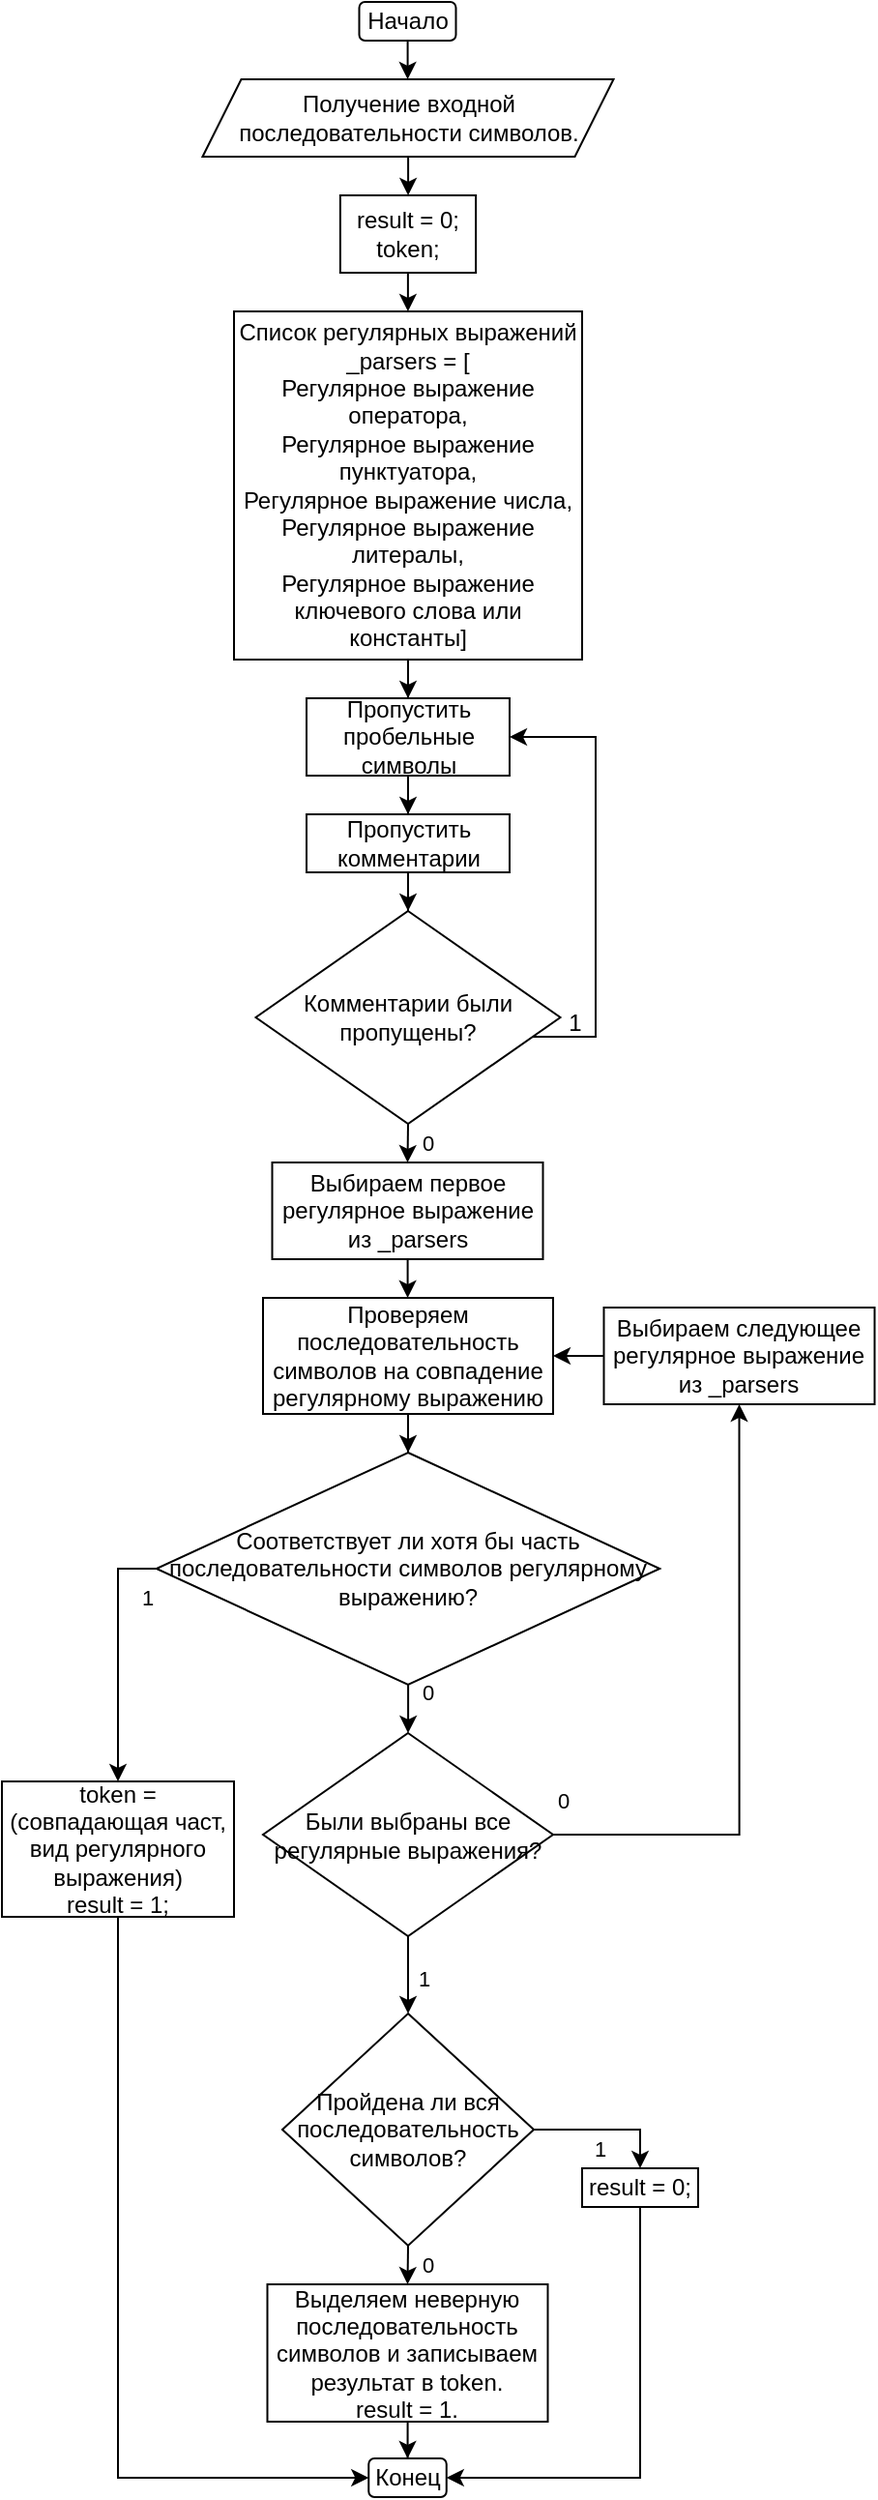 <mxfile version="21.3.4" type="device">
  <diagram name="Страница 1" id="d4FkhzDm0dElPoTRb9qm">
    <mxGraphModel dx="1143" dy="998" grid="1" gridSize="10" guides="1" tooltips="1" connect="1" arrows="1" fold="1" page="1" pageScale="1" pageWidth="827" pageHeight="1169" math="0" shadow="0">
      <root>
        <mxCell id="0" />
        <mxCell id="1" parent="0" />
        <mxCell id="GyAtt9mWyOSctv8jbvV5-4" style="edgeStyle=orthogonalEdgeStyle;rounded=0;orthogonalLoop=1;jettySize=auto;html=1;entryX=0.5;entryY=0;entryDx=0;entryDy=0;" edge="1" parent="1" source="GyAtt9mWyOSctv8jbvV5-1" target="GyAtt9mWyOSctv8jbvV5-3">
          <mxGeometry relative="1" as="geometry">
            <Array as="points" />
          </mxGeometry>
        </mxCell>
        <mxCell id="GyAtt9mWyOSctv8jbvV5-1" value="Начало" style="rounded=1;whiteSpace=wrap;html=1;" vertex="1" parent="1">
          <mxGeometry x="314.75" y="150" width="50" height="20" as="geometry" />
        </mxCell>
        <mxCell id="GyAtt9mWyOSctv8jbvV5-59" style="edgeStyle=orthogonalEdgeStyle;rounded=0;orthogonalLoop=1;jettySize=auto;html=1;entryX=0.5;entryY=0;entryDx=0;entryDy=0;" edge="1" parent="1" source="GyAtt9mWyOSctv8jbvV5-3" target="GyAtt9mWyOSctv8jbvV5-58">
          <mxGeometry relative="1" as="geometry" />
        </mxCell>
        <mxCell id="GyAtt9mWyOSctv8jbvV5-3" value="Получение входной последовательности символов." style="shape=parallelogram;perimeter=parallelogramPerimeter;whiteSpace=wrap;html=1;fixedSize=1;" vertex="1" parent="1">
          <mxGeometry x="233.75" y="190" width="212.5" height="40" as="geometry" />
        </mxCell>
        <mxCell id="GyAtt9mWyOSctv8jbvV5-16" style="edgeStyle=orthogonalEdgeStyle;rounded=0;orthogonalLoop=1;jettySize=auto;html=1;entryX=0.5;entryY=0;entryDx=0;entryDy=0;" edge="1" parent="1" source="GyAtt9mWyOSctv8jbvV5-14" target="GyAtt9mWyOSctv8jbvV5-15">
          <mxGeometry relative="1" as="geometry" />
        </mxCell>
        <mxCell id="GyAtt9mWyOSctv8jbvV5-14" value="Пропустить пробельные символы" style="rounded=0;whiteSpace=wrap;html=1;" vertex="1" parent="1">
          <mxGeometry x="287.5" y="510" width="105" height="40" as="geometry" />
        </mxCell>
        <mxCell id="GyAtt9mWyOSctv8jbvV5-19" style="edgeStyle=orthogonalEdgeStyle;rounded=0;orthogonalLoop=1;jettySize=auto;html=1;entryX=0.5;entryY=0;entryDx=0;entryDy=0;" edge="1" parent="1" source="GyAtt9mWyOSctv8jbvV5-15" target="GyAtt9mWyOSctv8jbvV5-17">
          <mxGeometry relative="1" as="geometry" />
        </mxCell>
        <mxCell id="GyAtt9mWyOSctv8jbvV5-15" value="Пропустить комментарии" style="rounded=0;whiteSpace=wrap;html=1;" vertex="1" parent="1">
          <mxGeometry x="287.5" y="570" width="105" height="30" as="geometry" />
        </mxCell>
        <mxCell id="GyAtt9mWyOSctv8jbvV5-20" style="edgeStyle=orthogonalEdgeStyle;rounded=0;orthogonalLoop=1;jettySize=auto;html=1;entryX=1;entryY=0.5;entryDx=0;entryDy=0;" edge="1" parent="1" source="GyAtt9mWyOSctv8jbvV5-17" target="GyAtt9mWyOSctv8jbvV5-14">
          <mxGeometry relative="1" as="geometry">
            <mxPoint x="454" y="520" as="targetPoint" />
            <Array as="points">
              <mxPoint x="437" y="685" />
              <mxPoint x="437" y="530" />
            </Array>
          </mxGeometry>
        </mxCell>
        <mxCell id="GyAtt9mWyOSctv8jbvV5-24" value="0" style="edgeStyle=orthogonalEdgeStyle;rounded=0;orthogonalLoop=1;jettySize=auto;html=1;exitX=0.5;exitY=1;exitDx=0;exitDy=0;entryX=0.5;entryY=0;entryDx=0;entryDy=0;" edge="1" parent="1" source="GyAtt9mWyOSctv8jbvV5-17" target="GyAtt9mWyOSctv8jbvV5-43">
          <mxGeometry y="10" relative="1" as="geometry">
            <mxPoint x="327.908" y="739.79" as="sourcePoint" />
            <mxPoint x="338.755" y="760" as="targetPoint" />
            <mxPoint as="offset" />
          </mxGeometry>
        </mxCell>
        <mxCell id="GyAtt9mWyOSctv8jbvV5-17" value="Комментарии были пропущены?" style="rhombus;whiteSpace=wrap;html=1;" vertex="1" parent="1">
          <mxGeometry x="261.25" y="620" width="157.5" height="110" as="geometry" />
        </mxCell>
        <mxCell id="GyAtt9mWyOSctv8jbvV5-21" value="1" style="text;html=1;align=center;verticalAlign=middle;resizable=0;points=[];autosize=1;strokeColor=none;fillColor=none;" vertex="1" parent="1">
          <mxGeometry x="411.25" y="663" width="30" height="30" as="geometry" />
        </mxCell>
        <mxCell id="GyAtt9mWyOSctv8jbvV5-42" style="edgeStyle=orthogonalEdgeStyle;rounded=0;orthogonalLoop=1;jettySize=auto;html=1;entryX=0.5;entryY=0;entryDx=0;entryDy=0;" edge="1" parent="1" source="GyAtt9mWyOSctv8jbvV5-40" target="GyAtt9mWyOSctv8jbvV5-14">
          <mxGeometry relative="1" as="geometry" />
        </mxCell>
        <mxCell id="GyAtt9mWyOSctv8jbvV5-40" value="Список регулярных выражений _parsers = [&lt;br&gt;Регулярное выражение оператора,&lt;br&gt;Регулярное выражение пунктуатора,&lt;br&gt;Регулярное выражение числа,&lt;br&gt;Регулярное выражение литералы,&lt;br&gt;Регулярное выражение ключевого слова или константы]" style="rounded=0;whiteSpace=wrap;html=1;" vertex="1" parent="1">
          <mxGeometry x="250" y="310" width="180" height="180" as="geometry" />
        </mxCell>
        <mxCell id="GyAtt9mWyOSctv8jbvV5-45" value="" style="edgeStyle=orthogonalEdgeStyle;rounded=0;orthogonalLoop=1;jettySize=auto;html=1;" edge="1" parent="1" source="GyAtt9mWyOSctv8jbvV5-43" target="GyAtt9mWyOSctv8jbvV5-44">
          <mxGeometry relative="1" as="geometry" />
        </mxCell>
        <mxCell id="GyAtt9mWyOSctv8jbvV5-43" value="Выбираем первое регулярное выражение из _parsers" style="rounded=0;whiteSpace=wrap;html=1;" vertex="1" parent="1">
          <mxGeometry x="269.75" y="750" width="140" height="50" as="geometry" />
        </mxCell>
        <mxCell id="GyAtt9mWyOSctv8jbvV5-47" style="edgeStyle=orthogonalEdgeStyle;rounded=0;orthogonalLoop=1;jettySize=auto;html=1;entryX=0.5;entryY=0;entryDx=0;entryDy=0;" edge="1" parent="1" source="GyAtt9mWyOSctv8jbvV5-44" target="GyAtt9mWyOSctv8jbvV5-46">
          <mxGeometry relative="1" as="geometry" />
        </mxCell>
        <mxCell id="GyAtt9mWyOSctv8jbvV5-44" value="Проверяем последовательность символов на совпадение регулярному выражению" style="rounded=0;whiteSpace=wrap;html=1;" vertex="1" parent="1">
          <mxGeometry x="265" y="820" width="150" height="60" as="geometry" />
        </mxCell>
        <mxCell id="GyAtt9mWyOSctv8jbvV5-51" value="0" style="edgeStyle=orthogonalEdgeStyle;rounded=0;orthogonalLoop=1;jettySize=auto;html=1;entryX=0.5;entryY=0;entryDx=0;entryDy=0;" edge="1" parent="1" source="GyAtt9mWyOSctv8jbvV5-46" target="GyAtt9mWyOSctv8jbvV5-50">
          <mxGeometry x="-0.672" y="10" relative="1" as="geometry">
            <mxPoint as="offset" />
          </mxGeometry>
        </mxCell>
        <mxCell id="GyAtt9mWyOSctv8jbvV5-54" value="1" style="edgeStyle=orthogonalEdgeStyle;rounded=0;orthogonalLoop=1;jettySize=auto;html=1;exitX=0.5;exitY=1;exitDx=0;exitDy=0;entryX=0.5;entryY=0;entryDx=0;entryDy=0;" edge="1" parent="1" source="GyAtt9mWyOSctv8jbvV5-46" target="GyAtt9mWyOSctv8jbvV5-53">
          <mxGeometry x="0.41" y="15" relative="1" as="geometry">
            <Array as="points">
              <mxPoint x="340" y="960" />
              <mxPoint x="190" y="960" />
              <mxPoint x="190" y="1070" />
            </Array>
            <mxPoint as="offset" />
          </mxGeometry>
        </mxCell>
        <mxCell id="GyAtt9mWyOSctv8jbvV5-46" value="Соответствует ли хотя бы часть последовательности символов регулярному выражению?" style="rhombus;whiteSpace=wrap;html=1;" vertex="1" parent="1">
          <mxGeometry x="209.88" y="900" width="260.25" height="120" as="geometry" />
        </mxCell>
        <mxCell id="GyAtt9mWyOSctv8jbvV5-55" style="edgeStyle=orthogonalEdgeStyle;rounded=0;orthogonalLoop=1;jettySize=auto;html=1;entryX=1;entryY=0.5;entryDx=0;entryDy=0;" edge="1" parent="1" source="GyAtt9mWyOSctv8jbvV5-49" target="GyAtt9mWyOSctv8jbvV5-44">
          <mxGeometry relative="1" as="geometry" />
        </mxCell>
        <mxCell id="GyAtt9mWyOSctv8jbvV5-49" value="Выбираем следующее регулярное выражение из _parsers" style="rounded=0;whiteSpace=wrap;html=1;" vertex="1" parent="1">
          <mxGeometry x="441.25" y="825" width="140" height="50" as="geometry" />
        </mxCell>
        <mxCell id="GyAtt9mWyOSctv8jbvV5-52" value="0" style="edgeStyle=orthogonalEdgeStyle;rounded=0;orthogonalLoop=1;jettySize=auto;html=1;entryX=0.5;entryY=1;entryDx=0;entryDy=0;" edge="1" parent="1" source="GyAtt9mWyOSctv8jbvV5-50" target="GyAtt9mWyOSctv8jbvV5-49">
          <mxGeometry x="-0.968" y="18" relative="1" as="geometry">
            <mxPoint x="570" y="870" as="targetPoint" />
            <Array as="points">
              <mxPoint x="511" y="1098" />
            </Array>
            <mxPoint as="offset" />
          </mxGeometry>
        </mxCell>
        <mxCell id="GyAtt9mWyOSctv8jbvV5-56" value="1" style="edgeStyle=orthogonalEdgeStyle;rounded=0;orthogonalLoop=1;jettySize=auto;html=1;entryX=0.5;entryY=0;entryDx=0;entryDy=0;" edge="1" parent="1" source="GyAtt9mWyOSctv8jbvV5-50" target="GyAtt9mWyOSctv8jbvV5-57">
          <mxGeometry x="0.157" y="9" relative="1" as="geometry">
            <mxPoint x="580" y="1040" as="targetPoint" />
            <mxPoint x="-1" y="-1" as="offset" />
          </mxGeometry>
        </mxCell>
        <mxCell id="GyAtt9mWyOSctv8jbvV5-50" value="Были выбраны все регулярные выражения?" style="rhombus;whiteSpace=wrap;html=1;" vertex="1" parent="1">
          <mxGeometry x="265" y="1045" width="150" height="105" as="geometry" />
        </mxCell>
        <mxCell id="GyAtt9mWyOSctv8jbvV5-66" style="edgeStyle=orthogonalEdgeStyle;rounded=0;orthogonalLoop=1;jettySize=auto;html=1;entryX=0;entryY=0.5;entryDx=0;entryDy=0;" edge="1" parent="1" source="GyAtt9mWyOSctv8jbvV5-53" target="GyAtt9mWyOSctv8jbvV5-65">
          <mxGeometry relative="1" as="geometry">
            <Array as="points">
              <mxPoint x="190" y="1430" />
            </Array>
          </mxGeometry>
        </mxCell>
        <mxCell id="GyAtt9mWyOSctv8jbvV5-53" value="token = (совпадающая част, вид регулярного выражения)&lt;br&gt;result = 1;" style="rounded=0;whiteSpace=wrap;html=1;" vertex="1" parent="1">
          <mxGeometry x="130" y="1070" width="120" height="70" as="geometry" />
        </mxCell>
        <mxCell id="GyAtt9mWyOSctv8jbvV5-61" value="1" style="edgeStyle=orthogonalEdgeStyle;rounded=0;orthogonalLoop=1;jettySize=auto;html=1;entryX=0.5;entryY=0;entryDx=0;entryDy=0;" edge="1" parent="1" source="GyAtt9mWyOSctv8jbvV5-57" target="GyAtt9mWyOSctv8jbvV5-62">
          <mxGeometry x="-0.099" y="-10" relative="1" as="geometry">
            <mxPoint x="460" y="1090" as="targetPoint" />
            <mxPoint as="offset" />
          </mxGeometry>
        </mxCell>
        <mxCell id="GyAtt9mWyOSctv8jbvV5-64" value="0" style="edgeStyle=orthogonalEdgeStyle;rounded=0;orthogonalLoop=1;jettySize=auto;html=1;exitX=0.5;exitY=1;exitDx=0;exitDy=0;entryX=0.5;entryY=0;entryDx=0;entryDy=0;" edge="1" parent="1" source="GyAtt9mWyOSctv8jbvV5-57" target="GyAtt9mWyOSctv8jbvV5-63">
          <mxGeometry x="-0.013" y="10" relative="1" as="geometry">
            <mxPoint as="offset" />
          </mxGeometry>
        </mxCell>
        <mxCell id="GyAtt9mWyOSctv8jbvV5-57" value="Пройдена ли вся последовательность символов?" style="rhombus;whiteSpace=wrap;html=1;" vertex="1" parent="1">
          <mxGeometry x="275.01" y="1190" width="130" height="120" as="geometry" />
        </mxCell>
        <mxCell id="GyAtt9mWyOSctv8jbvV5-60" style="edgeStyle=orthogonalEdgeStyle;rounded=0;orthogonalLoop=1;jettySize=auto;html=1;entryX=0.5;entryY=0;entryDx=0;entryDy=0;" edge="1" parent="1" source="GyAtt9mWyOSctv8jbvV5-58" target="GyAtt9mWyOSctv8jbvV5-40">
          <mxGeometry relative="1" as="geometry" />
        </mxCell>
        <mxCell id="GyAtt9mWyOSctv8jbvV5-58" value="result = 0;&lt;br&gt;token;" style="rounded=0;whiteSpace=wrap;html=1;" vertex="1" parent="1">
          <mxGeometry x="304.94" y="250" width="70.13" height="40" as="geometry" />
        </mxCell>
        <mxCell id="GyAtt9mWyOSctv8jbvV5-68" style="edgeStyle=orthogonalEdgeStyle;rounded=0;orthogonalLoop=1;jettySize=auto;html=1;entryX=1;entryY=0.5;entryDx=0;entryDy=0;" edge="1" parent="1" source="GyAtt9mWyOSctv8jbvV5-62" target="GyAtt9mWyOSctv8jbvV5-65">
          <mxGeometry relative="1" as="geometry">
            <Array as="points">
              <mxPoint x="460" y="1430" />
            </Array>
          </mxGeometry>
        </mxCell>
        <mxCell id="GyAtt9mWyOSctv8jbvV5-62" value="result = 0;" style="rounded=0;whiteSpace=wrap;html=1;" vertex="1" parent="1">
          <mxGeometry x="430" y="1270" width="60" height="20" as="geometry" />
        </mxCell>
        <mxCell id="GyAtt9mWyOSctv8jbvV5-67" style="edgeStyle=orthogonalEdgeStyle;rounded=0;orthogonalLoop=1;jettySize=auto;html=1;entryX=0.5;entryY=0;entryDx=0;entryDy=0;" edge="1" parent="1" source="GyAtt9mWyOSctv8jbvV5-63" target="GyAtt9mWyOSctv8jbvV5-65">
          <mxGeometry relative="1" as="geometry" />
        </mxCell>
        <mxCell id="GyAtt9mWyOSctv8jbvV5-63" value="Выделяем неверную последовательность символов и записываем результат в token.&lt;br&gt;result = 1." style="rounded=0;whiteSpace=wrap;html=1;" vertex="1" parent="1">
          <mxGeometry x="267.25" y="1330" width="145" height="71" as="geometry" />
        </mxCell>
        <mxCell id="GyAtt9mWyOSctv8jbvV5-65" value="Конец" style="rounded=1;whiteSpace=wrap;html=1;" vertex="1" parent="1">
          <mxGeometry x="319.63" y="1420" width="40.25" height="20" as="geometry" />
        </mxCell>
      </root>
    </mxGraphModel>
  </diagram>
</mxfile>
